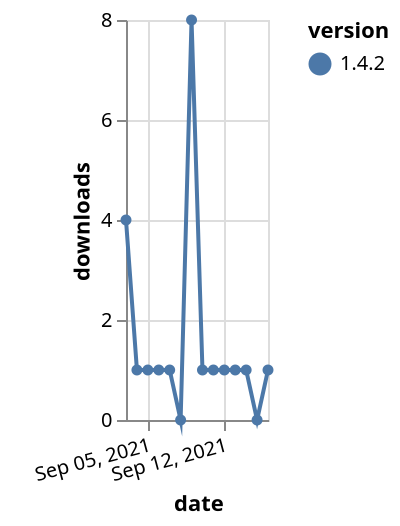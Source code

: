 {"$schema": "https://vega.github.io/schema/vega-lite/v5.json", "description": "A simple bar chart with embedded data.", "data": {"values": [{"date": "2021-09-03", "total": 506, "delta": 4, "version": "1.4.2"}, {"date": "2021-09-04", "total": 507, "delta": 1, "version": "1.4.2"}, {"date": "2021-09-05", "total": 508, "delta": 1, "version": "1.4.2"}, {"date": "2021-09-06", "total": 509, "delta": 1, "version": "1.4.2"}, {"date": "2021-09-07", "total": 510, "delta": 1, "version": "1.4.2"}, {"date": "2021-09-08", "total": 510, "delta": 0, "version": "1.4.2"}, {"date": "2021-09-09", "total": 518, "delta": 8, "version": "1.4.2"}, {"date": "2021-09-10", "total": 519, "delta": 1, "version": "1.4.2"}, {"date": "2021-09-11", "total": 520, "delta": 1, "version": "1.4.2"}, {"date": "2021-09-12", "total": 521, "delta": 1, "version": "1.4.2"}, {"date": "2021-09-13", "total": 522, "delta": 1, "version": "1.4.2"}, {"date": "2021-09-14", "total": 523, "delta": 1, "version": "1.4.2"}, {"date": "2021-09-15", "total": 523, "delta": 0, "version": "1.4.2"}, {"date": "2021-09-16", "total": 524, "delta": 1, "version": "1.4.2"}]}, "width": "container", "mark": {"type": "line", "point": {"filled": true}}, "encoding": {"x": {"field": "date", "type": "temporal", "timeUnit": "yearmonthdate", "title": "date", "axis": {"labelAngle": -15}}, "y": {"field": "delta", "type": "quantitative", "title": "downloads"}, "color": {"field": "version", "type": "nominal"}, "tooltip": {"field": "delta"}}}